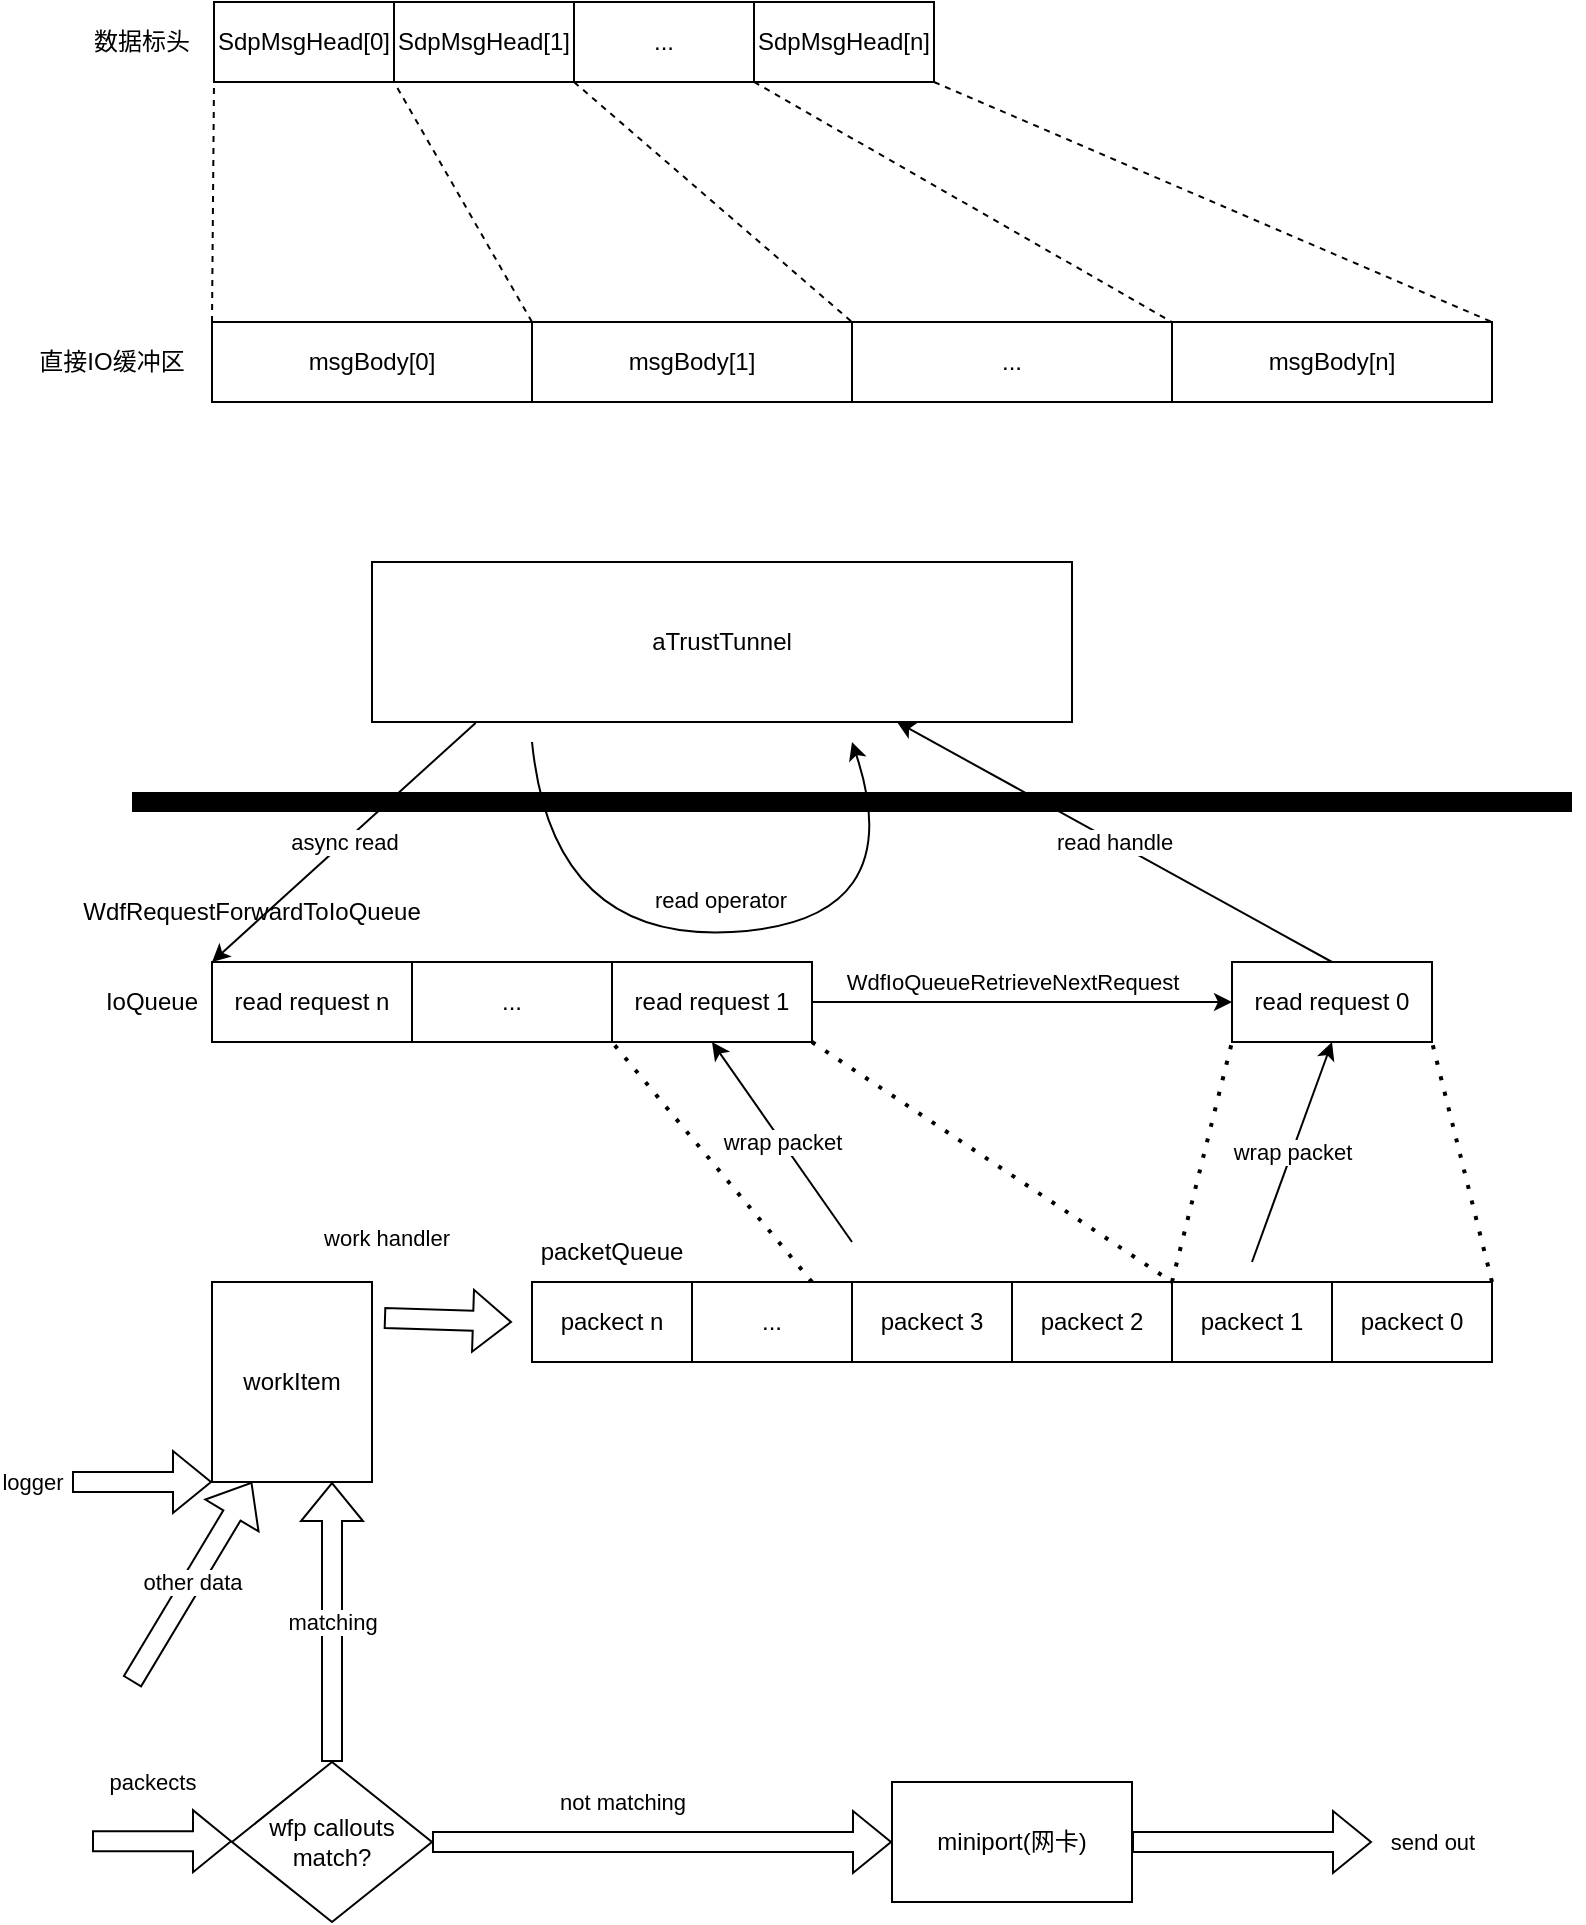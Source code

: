 <mxfile version="17.4.6" type="github">
  <diagram id="4BoJa4-GdhIkyzQr5frF" name="Page-1">
    <mxGraphModel dx="1106" dy="508" grid="1" gridSize="10" guides="1" tooltips="1" connect="1" arrows="1" fold="1" page="1" pageScale="1" pageWidth="827" pageHeight="1169" math="0" shadow="0">
      <root>
        <mxCell id="0" />
        <mxCell id="1" parent="0" />
        <mxCell id="MFjtI2Jwyj0SVyVRnn8q-8" value="aTrustTunnel" style="rounded=0;whiteSpace=wrap;html=1;" vertex="1" parent="1">
          <mxGeometry x="200" y="360" width="350" height="80" as="geometry" />
        </mxCell>
        <mxCell id="MFjtI2Jwyj0SVyVRnn8q-9" value="async read" style="endArrow=classic;html=1;rounded=0;exitX=0.148;exitY=1.006;exitDx=0;exitDy=0;exitPerimeter=0;entryX=0;entryY=0;entryDx=0;entryDy=0;" edge="1" parent="1" source="MFjtI2Jwyj0SVyVRnn8q-8" target="MFjtI2Jwyj0SVyVRnn8q-10">
          <mxGeometry width="50" height="50" relative="1" as="geometry">
            <mxPoint x="340" y="520" as="sourcePoint" />
            <mxPoint x="220" y="550" as="targetPoint" />
          </mxGeometry>
        </mxCell>
        <mxCell id="MFjtI2Jwyj0SVyVRnn8q-10" value="read request n" style="rounded=0;whiteSpace=wrap;html=1;" vertex="1" parent="1">
          <mxGeometry x="120" y="560" width="100" height="40" as="geometry" />
        </mxCell>
        <mxCell id="MFjtI2Jwyj0SVyVRnn8q-11" value="&lt;span&gt;...&lt;/span&gt;" style="rounded=0;whiteSpace=wrap;html=1;" vertex="1" parent="1">
          <mxGeometry x="220" y="560" width="100" height="40" as="geometry" />
        </mxCell>
        <mxCell id="MFjtI2Jwyj0SVyVRnn8q-12" value="read request 1" style="rounded=0;whiteSpace=wrap;html=1;" vertex="1" parent="1">
          <mxGeometry x="320" y="560" width="100" height="40" as="geometry" />
        </mxCell>
        <mxCell id="MFjtI2Jwyj0SVyVRnn8q-13" value="read request 0" style="rounded=0;whiteSpace=wrap;html=1;" vertex="1" parent="1">
          <mxGeometry x="630" y="560" width="100" height="40" as="geometry" />
        </mxCell>
        <mxCell id="MFjtI2Jwyj0SVyVRnn8q-14" value="IoQueue" style="text;html=1;strokeColor=none;fillColor=none;align=center;verticalAlign=middle;whiteSpace=wrap;rounded=0;" vertex="1" parent="1">
          <mxGeometry x="60" y="565" width="60" height="30" as="geometry" />
        </mxCell>
        <mxCell id="MFjtI2Jwyj0SVyVRnn8q-18" value="packect n" style="rounded=0;whiteSpace=wrap;html=1;" vertex="1" parent="1">
          <mxGeometry x="280" y="720" width="80" height="40" as="geometry" />
        </mxCell>
        <mxCell id="MFjtI2Jwyj0SVyVRnn8q-19" value="&lt;span&gt;...&lt;/span&gt;" style="rounded=0;whiteSpace=wrap;html=1;" vertex="1" parent="1">
          <mxGeometry x="360" y="720" width="80" height="40" as="geometry" />
        </mxCell>
        <mxCell id="MFjtI2Jwyj0SVyVRnn8q-20" value="&lt;span&gt;packect 3&lt;/span&gt;" style="rounded=0;whiteSpace=wrap;html=1;" vertex="1" parent="1">
          <mxGeometry x="440" y="720" width="80" height="40" as="geometry" />
        </mxCell>
        <mxCell id="MFjtI2Jwyj0SVyVRnn8q-21" value="&lt;span&gt;packect 2&lt;/span&gt;" style="rounded=0;whiteSpace=wrap;html=1;" vertex="1" parent="1">
          <mxGeometry x="520" y="720" width="80" height="40" as="geometry" />
        </mxCell>
        <mxCell id="MFjtI2Jwyj0SVyVRnn8q-22" value="&lt;span&gt;packect 1&lt;/span&gt;" style="rounded=0;whiteSpace=wrap;html=1;" vertex="1" parent="1">
          <mxGeometry x="600" y="720" width="80" height="40" as="geometry" />
        </mxCell>
        <mxCell id="MFjtI2Jwyj0SVyVRnn8q-23" value="&lt;span&gt;packect 0&lt;/span&gt;" style="rounded=0;whiteSpace=wrap;html=1;" vertex="1" parent="1">
          <mxGeometry x="680" y="720" width="80" height="40" as="geometry" />
        </mxCell>
        <mxCell id="MFjtI2Jwyj0SVyVRnn8q-36" value="read handle" style="endArrow=classic;html=1;rounded=0;exitX=0.5;exitY=0;exitDx=0;exitDy=0;entryX=0.75;entryY=1;entryDx=0;entryDy=0;" edge="1" parent="1" source="MFjtI2Jwyj0SVyVRnn8q-13" target="MFjtI2Jwyj0SVyVRnn8q-8">
          <mxGeometry width="50" height="50" relative="1" as="geometry">
            <mxPoint x="430" y="520" as="sourcePoint" />
            <mxPoint x="480" y="470" as="targetPoint" />
          </mxGeometry>
        </mxCell>
        <mxCell id="MFjtI2Jwyj0SVyVRnn8q-40" value="work handler" style="shape=flexArrow;endArrow=classic;html=1;rounded=0;exitX=1.075;exitY=0.18;exitDx=0;exitDy=0;exitPerimeter=0;" edge="1" parent="1" source="MFjtI2Jwyj0SVyVRnn8q-60">
          <mxGeometry x="-1" y="40" width="50" height="50" relative="1" as="geometry">
            <mxPoint x="220" y="739.5" as="sourcePoint" />
            <mxPoint x="270" y="740" as="targetPoint" />
            <mxPoint as="offset" />
          </mxGeometry>
        </mxCell>
        <mxCell id="MFjtI2Jwyj0SVyVRnn8q-41" value="matching" style="shape=flexArrow;endArrow=classic;html=1;rounded=0;exitX=0.5;exitY=0;exitDx=0;exitDy=0;entryX=0.75;entryY=1;entryDx=0;entryDy=0;" edge="1" parent="1" source="MFjtI2Jwyj0SVyVRnn8q-55" target="MFjtI2Jwyj0SVyVRnn8q-60">
          <mxGeometry width="50" height="50" relative="1" as="geometry">
            <mxPoint x="180" y="840" as="sourcePoint" />
            <mxPoint x="160" y="820" as="targetPoint" />
          </mxGeometry>
        </mxCell>
        <mxCell id="MFjtI2Jwyj0SVyVRnn8q-42" value="" style="endArrow=none;dashed=1;html=1;dashPattern=1 3;strokeWidth=2;rounded=0;entryX=1;entryY=1;entryDx=0;entryDy=0;exitX=1;exitY=0;exitDx=0;exitDy=0;" edge="1" parent="1" source="MFjtI2Jwyj0SVyVRnn8q-23" target="MFjtI2Jwyj0SVyVRnn8q-13">
          <mxGeometry width="50" height="50" relative="1" as="geometry">
            <mxPoint x="570" y="700" as="sourcePoint" />
            <mxPoint x="620" y="650" as="targetPoint" />
          </mxGeometry>
        </mxCell>
        <mxCell id="MFjtI2Jwyj0SVyVRnn8q-43" value="" style="endArrow=none;dashed=1;html=1;dashPattern=1 3;strokeWidth=2;rounded=0;entryX=0;entryY=1;entryDx=0;entryDy=0;exitX=0;exitY=0;exitDx=0;exitDy=0;" edge="1" parent="1" source="MFjtI2Jwyj0SVyVRnn8q-22" target="MFjtI2Jwyj0SVyVRnn8q-13">
          <mxGeometry width="50" height="50" relative="1" as="geometry">
            <mxPoint x="470" y="700" as="sourcePoint" />
            <mxPoint x="520" y="650" as="targetPoint" />
          </mxGeometry>
        </mxCell>
        <mxCell id="MFjtI2Jwyj0SVyVRnn8q-44" value="" style="endArrow=none;dashed=1;html=1;dashPattern=1 3;strokeWidth=2;rounded=0;entryX=0;entryY=1;entryDx=0;entryDy=0;exitX=0.75;exitY=0;exitDx=0;exitDy=0;" edge="1" parent="1" source="MFjtI2Jwyj0SVyVRnn8q-19" target="MFjtI2Jwyj0SVyVRnn8q-12">
          <mxGeometry width="50" height="50" relative="1" as="geometry">
            <mxPoint x="310" y="680" as="sourcePoint" />
            <mxPoint x="360" y="630" as="targetPoint" />
          </mxGeometry>
        </mxCell>
        <mxCell id="MFjtI2Jwyj0SVyVRnn8q-46" value="wrap packet" style="endArrow=classic;html=1;rounded=0;entryX=0.5;entryY=1;entryDx=0;entryDy=0;" edge="1" parent="1" target="MFjtI2Jwyj0SVyVRnn8q-13">
          <mxGeometry width="50" height="50" relative="1" as="geometry">
            <mxPoint x="640" y="710" as="sourcePoint" />
            <mxPoint x="540" y="640" as="targetPoint" />
          </mxGeometry>
        </mxCell>
        <mxCell id="MFjtI2Jwyj0SVyVRnn8q-47" value="wrap packet" style="endArrow=classic;html=1;rounded=0;entryX=0.5;entryY=1;entryDx=0;entryDy=0;" edge="1" parent="1" target="MFjtI2Jwyj0SVyVRnn8q-12">
          <mxGeometry width="50" height="50" relative="1" as="geometry">
            <mxPoint x="440" y="700" as="sourcePoint" />
            <mxPoint x="440" y="610" as="targetPoint" />
          </mxGeometry>
        </mxCell>
        <mxCell id="MFjtI2Jwyj0SVyVRnn8q-48" value="read operator" style="curved=1;endArrow=classic;html=1;rounded=0;" edge="1" parent="1">
          <mxGeometry x="-0.009" y="16" width="50" height="50" relative="1" as="geometry">
            <mxPoint x="280" y="450" as="sourcePoint" />
            <mxPoint x="440" y="450" as="targetPoint" />
            <Array as="points">
              <mxPoint x="290" y="550" />
              <mxPoint x="470" y="540" />
            </Array>
            <mxPoint as="offset" />
          </mxGeometry>
        </mxCell>
        <mxCell id="MFjtI2Jwyj0SVyVRnn8q-49" value="" style="endArrow=none;html=1;rounded=0;strokeWidth=10;" edge="1" parent="1">
          <mxGeometry width="50" height="50" relative="1" as="geometry">
            <mxPoint x="80" y="480" as="sourcePoint" />
            <mxPoint x="800" y="480" as="targetPoint" />
          </mxGeometry>
        </mxCell>
        <mxCell id="MFjtI2Jwyj0SVyVRnn8q-50" value="packetQueue" style="text;html=1;strokeColor=none;fillColor=none;align=center;verticalAlign=middle;whiteSpace=wrap;rounded=0;" vertex="1" parent="1">
          <mxGeometry x="290" y="690" width="60" height="30" as="geometry" />
        </mxCell>
        <mxCell id="MFjtI2Jwyj0SVyVRnn8q-52" value="&lt;span style=&quot;font-size: 11px&quot;&gt;WdfIoQueueRetrieveNextRequest&lt;/span&gt;" style="endArrow=classic;html=1;rounded=0;strokeWidth=1;exitX=1;exitY=0.5;exitDx=0;exitDy=0;entryX=0;entryY=0.5;entryDx=0;entryDy=0;" edge="1" parent="1" source="MFjtI2Jwyj0SVyVRnn8q-12" target="MFjtI2Jwyj0SVyVRnn8q-13">
          <mxGeometry x="-0.048" y="10" width="50" height="50" relative="1" as="geometry">
            <mxPoint x="460" y="610" as="sourcePoint" />
            <mxPoint x="510" y="570" as="targetPoint" />
            <mxPoint as="offset" />
          </mxGeometry>
        </mxCell>
        <mxCell id="MFjtI2Jwyj0SVyVRnn8q-51" value="WdfRequestForwardToIoQueue" style="text;html=1;strokeColor=none;fillColor=none;align=center;verticalAlign=middle;whiteSpace=wrap;rounded=0;" vertex="1" parent="1">
          <mxGeometry x="40" y="520" width="200" height="30" as="geometry" />
        </mxCell>
        <mxCell id="MFjtI2Jwyj0SVyVRnn8q-53" value="" style="endArrow=none;dashed=1;html=1;dashPattern=1 3;strokeWidth=2;rounded=0;exitX=1;exitY=1;exitDx=0;exitDy=0;entryX=1;entryY=0;entryDx=0;entryDy=0;" edge="1" parent="1" source="MFjtI2Jwyj0SVyVRnn8q-12" target="MFjtI2Jwyj0SVyVRnn8q-21">
          <mxGeometry width="50" height="50" relative="1" as="geometry">
            <mxPoint x="470" y="670" as="sourcePoint" />
            <mxPoint x="520" y="620" as="targetPoint" />
          </mxGeometry>
        </mxCell>
        <mxCell id="MFjtI2Jwyj0SVyVRnn8q-55" value="&lt;span&gt;wfp callouts&lt;br&gt;match?&lt;br&gt;&lt;/span&gt;" style="rhombus;whiteSpace=wrap;html=1;" vertex="1" parent="1">
          <mxGeometry x="130" y="960" width="100" height="80" as="geometry" />
        </mxCell>
        <mxCell id="MFjtI2Jwyj0SVyVRnn8q-56" value="packects" style="shape=flexArrow;endArrow=classic;html=1;rounded=0;strokeWidth=1;" edge="1" parent="1">
          <mxGeometry x="-0.143" y="30" width="50" height="50" relative="1" as="geometry">
            <mxPoint x="60" y="999.58" as="sourcePoint" />
            <mxPoint x="130" y="999.58" as="targetPoint" />
            <mxPoint as="offset" />
          </mxGeometry>
        </mxCell>
        <mxCell id="MFjtI2Jwyj0SVyVRnn8q-57" value="not matching" style="shape=flexArrow;endArrow=classic;html=1;rounded=0;strokeWidth=1;exitX=1;exitY=0.5;exitDx=0;exitDy=0;entryX=0;entryY=0.5;entryDx=0;entryDy=0;" edge="1" parent="1" source="MFjtI2Jwyj0SVyVRnn8q-55" target="MFjtI2Jwyj0SVyVRnn8q-58">
          <mxGeometry x="-0.176" y="20" width="50" height="50" relative="1" as="geometry">
            <mxPoint x="270" y="1030" as="sourcePoint" />
            <mxPoint x="400" y="1000" as="targetPoint" />
            <mxPoint as="offset" />
          </mxGeometry>
        </mxCell>
        <mxCell id="MFjtI2Jwyj0SVyVRnn8q-58" value="miniport(网卡)" style="rounded=0;whiteSpace=wrap;html=1;" vertex="1" parent="1">
          <mxGeometry x="460" y="970" width="120" height="60" as="geometry" />
        </mxCell>
        <mxCell id="MFjtI2Jwyj0SVyVRnn8q-59" value="send out" style="shape=flexArrow;endArrow=classic;html=1;rounded=0;strokeWidth=1;exitX=1;exitY=0.5;exitDx=0;exitDy=0;" edge="1" parent="1" source="MFjtI2Jwyj0SVyVRnn8q-58">
          <mxGeometry x="1" y="30" width="50" height="50" relative="1" as="geometry">
            <mxPoint x="710" y="1030" as="sourcePoint" />
            <mxPoint x="700" y="1000" as="targetPoint" />
            <mxPoint x="30" y="30" as="offset" />
          </mxGeometry>
        </mxCell>
        <mxCell id="MFjtI2Jwyj0SVyVRnn8q-60" value="workItem" style="rounded=0;whiteSpace=wrap;html=1;" vertex="1" parent="1">
          <mxGeometry x="120" y="720" width="80" height="100" as="geometry" />
        </mxCell>
        <mxCell id="MFjtI2Jwyj0SVyVRnn8q-86" value="SdpMsgHead[0]" style="rounded=0;whiteSpace=wrap;html=1;" vertex="1" parent="1">
          <mxGeometry x="121" y="80" width="90" height="40" as="geometry" />
        </mxCell>
        <mxCell id="MFjtI2Jwyj0SVyVRnn8q-87" value="数据标头" style="text;html=1;strokeColor=none;fillColor=none;align=center;verticalAlign=middle;whiteSpace=wrap;rounded=0;" vertex="1" parent="1">
          <mxGeometry x="55" y="85" width="60" height="30" as="geometry" />
        </mxCell>
        <mxCell id="MFjtI2Jwyj0SVyVRnn8q-88" value="SdpMsgHead[1]" style="rounded=0;whiteSpace=wrap;html=1;" vertex="1" parent="1">
          <mxGeometry x="211" y="80" width="90" height="40" as="geometry" />
        </mxCell>
        <mxCell id="MFjtI2Jwyj0SVyVRnn8q-89" value="..." style="rounded=0;whiteSpace=wrap;html=1;" vertex="1" parent="1">
          <mxGeometry x="301" y="80" width="90" height="40" as="geometry" />
        </mxCell>
        <mxCell id="MFjtI2Jwyj0SVyVRnn8q-90" value="SdpMsgHead[n]" style="rounded=0;whiteSpace=wrap;html=1;" vertex="1" parent="1">
          <mxGeometry x="391" y="80" width="90" height="40" as="geometry" />
        </mxCell>
        <mxCell id="MFjtI2Jwyj0SVyVRnn8q-91" value="直接IO缓冲区" style="text;html=1;strokeColor=none;fillColor=none;align=center;verticalAlign=middle;whiteSpace=wrap;rounded=0;" vertex="1" parent="1">
          <mxGeometry x="30" y="245" width="80" height="30" as="geometry" />
        </mxCell>
        <mxCell id="MFjtI2Jwyj0SVyVRnn8q-92" value="msgBody[0]" style="rounded=0;whiteSpace=wrap;html=1;" vertex="1" parent="1">
          <mxGeometry x="120" y="240" width="160" height="40" as="geometry" />
        </mxCell>
        <mxCell id="MFjtI2Jwyj0SVyVRnn8q-93" value="msgBody[1]" style="rounded=0;whiteSpace=wrap;html=1;" vertex="1" parent="1">
          <mxGeometry x="280" y="240" width="160" height="40" as="geometry" />
        </mxCell>
        <mxCell id="MFjtI2Jwyj0SVyVRnn8q-94" value="..." style="rounded=0;whiteSpace=wrap;html=1;" vertex="1" parent="1">
          <mxGeometry x="440" y="240" width="160" height="40" as="geometry" />
        </mxCell>
        <mxCell id="MFjtI2Jwyj0SVyVRnn8q-95" value="&lt;span&gt;msgBody[n]&lt;/span&gt;" style="rounded=0;whiteSpace=wrap;html=1;" vertex="1" parent="1">
          <mxGeometry x="600" y="240" width="160" height="40" as="geometry" />
        </mxCell>
        <mxCell id="MFjtI2Jwyj0SVyVRnn8q-96" value="" style="endArrow=none;dashed=1;html=1;rounded=0;strokeWidth=1;entryX=0;entryY=1;entryDx=0;entryDy=0;exitX=1;exitY=0;exitDx=0;exitDy=0;" edge="1" parent="1" source="MFjtI2Jwyj0SVyVRnn8q-92" target="MFjtI2Jwyj0SVyVRnn8q-88">
          <mxGeometry width="50" height="50" relative="1" as="geometry">
            <mxPoint x="171" y="200" as="sourcePoint" />
            <mxPoint x="221" y="150" as="targetPoint" />
          </mxGeometry>
        </mxCell>
        <mxCell id="MFjtI2Jwyj0SVyVRnn8q-97" value="" style="endArrow=none;dashed=1;html=1;rounded=0;strokeWidth=1;entryX=0;entryY=1;entryDx=0;entryDy=0;exitX=0;exitY=0;exitDx=0;exitDy=0;" edge="1" parent="1" source="MFjtI2Jwyj0SVyVRnn8q-92" target="MFjtI2Jwyj0SVyVRnn8q-86">
          <mxGeometry width="50" height="50" relative="1" as="geometry">
            <mxPoint x="51" y="200" as="sourcePoint" />
            <mxPoint x="101" y="150" as="targetPoint" />
          </mxGeometry>
        </mxCell>
        <mxCell id="MFjtI2Jwyj0SVyVRnn8q-98" value="" style="endArrow=none;dashed=1;html=1;rounded=0;strokeWidth=1;exitX=0;exitY=1;exitDx=0;exitDy=0;entryX=0;entryY=0;entryDx=0;entryDy=0;" edge="1" parent="1" source="MFjtI2Jwyj0SVyVRnn8q-89" target="MFjtI2Jwyj0SVyVRnn8q-94">
          <mxGeometry width="50" height="50" relative="1" as="geometry">
            <mxPoint x="431" y="180" as="sourcePoint" />
            <mxPoint x="481" y="130" as="targetPoint" />
          </mxGeometry>
        </mxCell>
        <mxCell id="MFjtI2Jwyj0SVyVRnn8q-99" value="" style="endArrow=none;dashed=1;html=1;rounded=0;strokeWidth=1;exitX=0;exitY=1;exitDx=0;exitDy=0;entryX=0;entryY=0;entryDx=0;entryDy=0;" edge="1" parent="1" source="MFjtI2Jwyj0SVyVRnn8q-90" target="MFjtI2Jwyj0SVyVRnn8q-95">
          <mxGeometry width="50" height="50" relative="1" as="geometry">
            <mxPoint x="491" y="180" as="sourcePoint" />
            <mxPoint x="541" y="130" as="targetPoint" />
          </mxGeometry>
        </mxCell>
        <mxCell id="MFjtI2Jwyj0SVyVRnn8q-100" value="" style="endArrow=none;dashed=1;html=1;rounded=0;strokeWidth=1;exitX=1;exitY=1;exitDx=0;exitDy=0;entryX=1;entryY=0;entryDx=0;entryDy=0;" edge="1" parent="1" source="MFjtI2Jwyj0SVyVRnn8q-90" target="MFjtI2Jwyj0SVyVRnn8q-95">
          <mxGeometry width="50" height="50" relative="1" as="geometry">
            <mxPoint x="631" y="140" as="sourcePoint" />
            <mxPoint x="681" y="90" as="targetPoint" />
          </mxGeometry>
        </mxCell>
        <mxCell id="MFjtI2Jwyj0SVyVRnn8q-101" value="logger" style="shape=flexArrow;endArrow=classic;html=1;rounded=0;strokeWidth=1;entryX=0;entryY=1;entryDx=0;entryDy=0;" edge="1" parent="1" target="MFjtI2Jwyj0SVyVRnn8q-60">
          <mxGeometry x="-1" y="-20" width="50" height="50" relative="1" as="geometry">
            <mxPoint x="50" y="820" as="sourcePoint" />
            <mxPoint x="80" y="810" as="targetPoint" />
            <mxPoint x="-20" y="-20" as="offset" />
          </mxGeometry>
        </mxCell>
        <mxCell id="MFjtI2Jwyj0SVyVRnn8q-102" value="other data" style="shape=flexArrow;endArrow=classic;html=1;rounded=0;strokeWidth=1;entryX=0.25;entryY=1;entryDx=0;entryDy=0;" edge="1" parent="1" target="MFjtI2Jwyj0SVyVRnn8q-60">
          <mxGeometry width="50" height="50" relative="1" as="geometry">
            <mxPoint x="80" y="920" as="sourcePoint" />
            <mxPoint x="130" y="870" as="targetPoint" />
          </mxGeometry>
        </mxCell>
      </root>
    </mxGraphModel>
  </diagram>
</mxfile>
